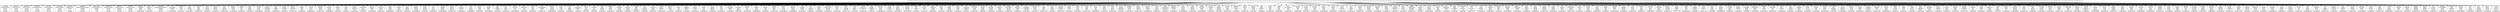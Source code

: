 digraph hash {
node [shape=record,width=.4,height=.4];
rankdir = TB;
 splines = polyline;
nodeZ[label= "<f0>|<f1>|<f2>|<f3>|<f4>|<f5>|<f6>|<f7>|<f8>|<f9>|<f10>|<f11>|<f12>|<f13>|<f14>|<f15>|<f16>|<f17>|<f18>|<f19>|<f20>|<f21>|<f22>|<f23>|<f24>|<f25>|<f26>|<f27>|<f28>|<f29>|<f30>|<f31>|<f32>|<f33>|<f34>|<f35>|<f36>|<f37>|<f38>|<f39>|<f40>|<f41>|<f42>|<f43>|<f44>|<f45>|<f46>|<f47>|<f48>|<f49>|<f50>|<f51>|<f52>|<f53>|<f54>|<f55>|<f56>|<f57>|<f58>|<f59>|<f60>|<f61>|<f62>|<f63>|<f64>|<f65>|<f66>|<f67>|<f68>|<f69>|<f70>|<f71>|<f72>|<f73>|<f74>|<f75>|<f76>|<f77>|<f78>|<f79>|<f80>|<f81>|<f82>|<f83>|<f84>|<f85>|<f86>|<f87>|<f88>|<f89>|<f90>|<f91>|<f92>|<f93>|<f94>|<f95>|<f96>|<f97>|<f98>|<f99>|<f100>|<f101>|<f102>|<f103>|<f104>|<f105>|<f106>|<f107>|<f108>|<f109>|<f110>|<f111>|<f112>|<f113>|<f114>|<f115>|<f116>|<f117>|<f118>|<f119>|<f120>|<f121>|<f122>|<f123>|<f124>|<f125>|<f126>|<f127>|<f128>|<f129>|<f130>|<f131>|<f132>|<f133>|<f134>|<f135>|<f136>|<f137>|<f138>|<f139>|<f140>|<f141>|<f142>|<f143>|<f144>|<f145>|<f146>|<f147>|<f148>|<f149>|<f150>|<f151>|<f152>|<f153>|<f154>|<f155>|<f156>|<f157>|<f158>|<f159>|<f160>|<f161>|<f162>|<f163>|<f164>|<f165>|<f166>|<f167>|<f168>|<f169>|<f170>|<f171>|<f172>|<f173>|<f174>|<f175>|<f176>|<f177>|<f178>|<f179>|<f180>|<f181>|<f182>|<f183>|<f184>|<f185>|<f186>|<f187>|<f188>|<f189>|<f190>|<f191>|<f192>|<f193>|<f194>|<f195>|<f196>|<f197>|<f198>|<f199>|<f200>|<f201>|<f202>|<f203>|<f204>|<f205>|<f206>|<f207>|<f208>|<f209>|<f210>|<f211>|<f212>|<f213>|<f214>|<f215>|<f216>|<f217>|<f218>|<f219>|<f220>|<f221>|<f222>|<f223>|<f224>|<f225>|<f226>|<f227>|<f228>|<f229>|<f230>|<f231>|<f232>|<f233>|<f234>|<f235>|<f236>|<f237>|<f238>|<f239>|<f240>|<f241>|<f242>|<f243>|<f244>|<f245>|<f246>|<f247>|<f248>|<f249>|<f250>|<f251>|<f252>|<f253>|<f254>|<f255>|<f256>|<f257>|<f258>|<f259>|<f260>|<f261>|<f262>|<f263>|<f264>|<f265>|<f266>|<f267>|<f268>|<f269>|<f270>|<f271>|<f272>|<f273>|<f274>|<f275>|<f276>|<f277>|<f278>|<f279>|<f280>|<f281>|<f282>|<f283>|<f284>|<f285>|<f286>|<f287>|<f288>|<f289>|<f290>|<f291>|<f292>|<f293>|<f294>|<f295>|<f296>|<f297>|<f298>|<f299>|<f300>|<f301>|<f302>|<f303>|<f304>|<f305>|<f306>|<f307>|<f308>|<f309>|<f310>|<f311>|<f312>|<f313>|<f314>|<f315>|<f316>|<f317>|<f318>|<f319>|<f320>|<f321>|<f322>|<f323>|<f324>|<f325>|<f326>|<f327>|<f328>|<f329>|<f330>|<f331>|<f332>|<f333>|<f334>|<f335>|<f336>|<f337>|<f338>|<f339>|<f340>|<f341>|<f342>|<f343>|<f344>|<f345>|<f346>|<f347>|<f348>|<f349>|<f350>|<f351>|<f352>|<f353>|<f354>|<f355>|<f356>|<f357>|<f358>|<f359>|<f360>|<f361>|<f362>|<f363>|<f364>|<f365>|<f366>|<f367>|<f368>|<f369>|<f370>|<f371>|<f372>|<f373>|<f374>|<f375>|<f376>|<f377>|<f378>|<f379>|<f380>|<f381>|<f382>|<f383>|<f384>|<f385>|<f386>|<f387>|<f388>|<f389>|<f390>|<f391>|<f392>|<f393>|<f394>|<f395>|<f396>|<f397>|<f398>|<f399>|<f400>|<f401>|<f402>|<f403>|<f404>|<f405>|<f406>|<f407>|<f408>|<f409>|<f410>|<f411>|<f412>|<f413>|<f414>|<f415>|<f416>|<f417>|<f418>|<f419>|<f420>|<f421>|<f422>|<f423>|<f424>|<f425>|<f426>|<f427>|<f428>|<f429>|<f430>|<f431>|<f432>|<f433>|<f434>|<f435>|<f436>|<f437>|<f438>|<f439>|<f440>|<f441>|<f442>|<f443>|<f444>|<f445>|<f446>|<f447>|<f448>|<f449>|<f450>|<f451>|<f452>|<f453>|<f454>|<f455>|<f456>|<f457>|<f458>|<f459>|<f460>|<f461>|<f462>|<f463>|<f464>|<f465>|<f466>|<f467>|<f468>|<f469>|<f470>|<f471>|<f472>|<f473>|<f474>|<f475>|<f476>|<f477>|<f478>|<f479>|<f480>|<f481>|<f482>|<f483>|<f484>|<f485>|<f486>|<f487>|<f488>|<f489>|<f490>|<f491>|<f492>|<f493>|<f494>|<f495>|<f496>|<f497>|<f498>|<f499>|<f500>|<f501>|<f502>|<f503>|<f504>|<f505>|<f506>|<f507>|<f508>|<f509>|<f510>|<f511>|<f512>|<f513>|<f514>|<f515>|<f516>|<f517>|<f518>|<f519>|<f520>|<f521>|<f522>|<f523>|<f524>|<f525>|<f526>|<f527>|<f528>|<f529>|<f530>|<f531>|<f532>|<f533>|<f534>|<f535>|<f536>|<f537>|<f538>|<f539>|<f540>|<f541>|<f542>|<f543>|<f544>|<f545>|<f546>|<f547>|<f548>|<f549>|<f550>|<f551>|<f552>|<f553>|<f554>|<f555>|<f556>|<f557>|<f558>|<f559>|<f560>|<f561>|<f562>|<f563>|<f564>|<f565>|<f566>|<f567>|<f568>|<f569>|<f570>|<f571>|<f572>|<f573>|<f574>|<f575>|<f576>|<f577>|<f578>|<f579>|<f580>|<f581>|<f582>|<f583>|<f584>|<f585>|<f586>|<f587>|<f588>|<f589>|<f590>|<f591>|<f592>|<f593>|<f594>|<f595>|<f596>|<f597>|<f598>|<f599>|<f600>|<f601>|<f602>|<f603>|<f604>|<f605>|<f606>|<f607>|<f608>|<f609>|<f610>|<f611>|<f612>|<f613>|<f614>|<f615>|<f616>|<f617>|<f618>|<f619>|<f620>|<f621>|<f622>|<f623>|<f624>|<f625>|<f626>|<f627>|<f628>|<f629>|<f630>|<f631>|<f632>|<f633>|<f634>|<f635>|<f636>|<f637>|<f638>|<f639>|<f640>|<f641>|<f642>|<f643>|<f644>|<f645>|<f646>|<f647>|<f648>|<f649>|<f650>|<f651>|<f652>|<f653>|<f654>|<f655>|<f656>|<f657>|<f658>|<f659>|<f660>|<f661>|<f662>|<f663>|<f664>|<f665>|<f666>|<f667>|<f668>|<f669>|<f670>|<f671>|<f672>|<f673>|<f674>|<f675>|<f676>|<f677>|<f678>|<f679>|<f680>|<f681>|<f682>|<f683>|<f684>|<f685>|<f686>|<f687>|<f688>|<f689>|<f690>|<f691>|<f692>|<f693>|<f694>|<f695>|<f696>|<f697>|<f698>|<f699>|<f700>|<f701>|<f702>|<f703>|<f704>|<f705>|<f706>|<f707>|<f708>"];
node0[label = "75869984\nAmberTamblyn\nHutton\n135.2\nima.jpg\n"];node1[label = "20501371\nAdamGilchrist\nCairns\n10.81\nima.jpg\n"];node2[label = "39485203\nAllenIverson\nStacey\n106.04\nima.jpg\n"];node3[label = "41680214\nElizabethBanks\nIles\n191.28\nima.jpg\n"];node4[label = "8370180\nBarry0Sanders\nEdge\n163.53\nima.jpg\n"];node5[label = "83701815\nBarrySanders\nEdge\n163.53\nima.jpg\n"];node6[label = "95725814\nGordieHowe\nStuart\n7.6\nima.jpg\n"];node7[label = "4669867\nWilliam7theConqueror\nBloggs\n176.78\nima.jpg\n"];node8[label = "89471491\nCYRUStheGREAT\nDickens\n10.06\n1.jpg\n"];node9[label = "20060753\nJohnF.Kennedy\nArcher\n95.68\nima.jpg\n"];node10[label = "76946337\nVladimirLenin\nConway\n163.37\nima.jpg\n"];node11[label = "7694678\nVladimir2Lenin\nConway\n163.37\nima.jpg\n"];node12[label = "8846977\nCampbell\nCheryl\n58.31\nimage/jpeg\n"];node13[label = "89351\nRoberts\nRuby\n70.14\nimage/tiff\n"];node14[label = "46698666\nWilliamtheConqueror\nBloggs\n176.78\nima.jpg\n"];node15[label = "7521\nAlexander\nRebecca\n9.13\nimage/png\n"];node16[label = "17088402\nFowler\nBrian\n1.49\nimage/gif\n"];node17[label = "5972\nShaw\nDonna\n777.99\nimage/png\n"];node18[label = "14599363\nRose\nMary\n54.93\nimage/x-tiff\n"];node19[label = "83865\nWood\nDonald\n83.35\nimage/tiff\n"];node20[label = "24082456\nMeyer\nPatricia\n87.95\nimage/tiff\n"];node21[label = "4234741\nBell\nMarilyn\n169.78\nimage/x-tiff\n"];node22[label = "2853233\nWilson\nMartin\n2.82\nimage/jpeg\n"];node23[label = "18889\nBryant\nEric\n46.77\nimage/tiff\n"];node24[label = "252636\nRoss\nJudith\n93.45\nimage/gif\n"];node25[label = "46366\nLarson\nLouise\n6.42\nimage/pjpeg\n"];node26[label = "416185\nNguyen\nJonathan\n567.39\nimage/gif\n"];node27[label = "9516866\nSims\nEugene\n8.84\nimage/jpeg\n"];node28[label = "455438\nMason\nTimothy\n73.18\nimage/gif\n"];node29[label = "6668766\nRamos\nKatherine\n55.77\nimage/x-tiff\n"];node30[label = "9184\nMoore\nMark\n4.45\nimage/png\n"];node31[label = "9172124\nTurner\nVictor\n95.22\nimage/pjpeg\n"];node32[label = "92869461\nHanson\nPhilip\n60.24\nimage/x-tiff\n"];node33[label = "10375\nBurton\nNancy\n241.68\nimage/jpeg\n"];node34[label = "9534\nBarnes\nFred\n297.59\nimage/tiff\n"];node36[label = "20505\nGrant\nSusan\n6.62\nimage/tiff\n"];node37[label = "50332628\nOwens\nMatthew\n96.8\nimage/png\n"];node38[label = "7189653\nArmstrong\nAnn\n668.27\nimage/gif\n"];node39[label = "548715\nWatson\nDenise\n45.5\nimage/jpeg\n"];node40[label = "2599\nRamirez\nDenise\n28.31\nimage/png\n"];node41[label = "6263\nMiller\nErnest\n53.83\nimage/pjpeg\n"];node42[label = "5016\nHolmes\nJulia\n99.32\nimage/tiff\n"];node43[label = "8722795\nKing\nSandra\n867.0\nimage/tiff\n"];node44[label = "28434\nMason\nMartin\n18.89\nimage/pjpeg\n"];node45[label = "187662\nMeyer\nGeorge\n633.47\nimage/tiff\n"];node49[label = "5773\nRice\nGary\n862.23\nimage/png\n"];node50[label = "795346\nBradley\nJohnny\n43.39\nimage/pjpeg\n"];node51[label = "3104478\nPorter\nPatricia\n109.52\nimage/x-tiff\n"];node52[label = "5687\nRivera\nBrandon\n61.17\nimage/pjpeg\n"];node53[label = "4183\nKim\nLouise\n724.49\nimage/jpeg\n"];node54[label = "41887\nFoster\nTodd\n12.83\nimage/png\n"];node55[label = "4006\nBrooks\nBilly\n0.73\nimage/pjpeg\n"];node56[label = "2809\nReed\nRichard\n42.66\nimage/gif\n"];node57[label = "64587510\nBell\nPaula\n26.37\nimage/png\n"];node58[label = "86990\nHarrison\nJudy\n1.71\nimage/pjpeg\n"];node64[label = "38367\nRobertson\nLois\n4.39\nimage/tiff\n"];node65[label = "525046\nLong\nJane\n6.49\nimage/png\n"];node66[label = "1092\nCunningham\nMarilyn\n6.53\nimage/x-tiff\n"];node67[label = "6160053\nWelch\nGerald\n140.46\nimage/pjpeg\n"];node68[label = "55569\nOlson\nAlan\n57.79\nimage/png\n"];node69[label = "8952633\nDay\nRobin\n46.34\nimage/png\n"];node70[label = "1997\nFerguson\nPatricia\n75.1\nimage/gif\n"];node71[label = "823714\nBlack\nAnn\n592.63\nimage/tiff\n"];node72[label = "5810\nEdwards\nEric\n62.84\nimage/gif\n"];node73[label = "294865\nReid\nPhillip\n20.85\nimage/gif\n"];node75[label = "93468624\nElliott\nBobby\n47.25\nimage/png\n"];node77[label = "9408\nMarshall\nCraig\n247.18\nimage/jpeg\n"];node78[label = "9449\nGonzales\nBonnie\n95.39\nimage/tiff\n"];node79[label = "23265098\nKelly\nJulie\n888.44\nimage/png\n"];node81[label = "49327\nCole\nRussell\n808.44\nimage/tiff\n"];node82[label = "71051\nGonzales\nCarolyn\n35.98\nimage/tiff\n"];node83[label = "786836\nPeters\nRonald\n35.17\nimage/x-tiff\n"];node84[label = "85059458\nRamos\nBruce\n7.39\nimage/tiff\n"];node85[label = "718776\nEvans\nSara\n1.24\nimage/tiff\n"];node86[label = "726529\nBowman\nAndrew\n53.12\nimage/gif\n"];node87[label = "7234\nMorris\nAntonio\n0.73\nimage/jpeg\n"];node88[label = "37750\nAdams\nTina\n83.31\nimage/png\n"];node89[label = "901177\nBanks\nBarbara\n99.13\nimage/png\n"];node90[label = "93455\nEllis\nIrene\n0.46\nimage/jpeg\n"];node100[label = "8797043\nMorrison\nMarilyn\n33.8\nimage/png\n"];node101[label = "765\nHarrison\nSusan\n985.51\nimage/gif\n"];node102[label = "7839963\nMoreno\nAmy\n2.52\nimage/x-tiff\n"];node103[label = "2003\nJohnson\nJose\n418.94\nimage/pjpeg\n"];node104[label = "44767\nDuncan\nAnn\n8.58\nimage/tiff\n"];node105[label = "9049886\nBurke\nHarry\n8.44\nimage/x-tiff\n"];node106[label = "80404126\nWard\nSandra\n1.29\nimage/pjpeg\n"];node107[label = "3003464\nSpencer\nKathy\n164.97\nimage/pjpeg\n"];node108[label = "7751\nGardner\nDenise\n74.45\nimage/png\n"];node109[label = "663\nCox\nEdward\n106.53\nimage/tiff\n"];node121[label = "3288\nHarvey\nBruce\n238.8\nimage/png\n"];node122[label = "3822459\nRichardson\nThomas\n552.58\nimage/jpeg\n"];node123[label = "4235157\nLynch\nIrene\n35.1\nimage/jpeg\n"];node124[label = "496007\nHicks\nTimothy\n907.89\nimage/x-tiff\n"];node125[label = "374160\nHall\nRobert\n687.9\nimage/tiff\n"];node126[label = "336559\nGutierrez\nJacqueline\n51.7\nimage/x-tiff\n"];node127[label = "2967\nJacobs\nMildred\n286.3\nimage/gif\n"];node128[label = "8871056\nHarvey\nKaren\n6.78\nimage/pjpeg\n"];node129[label = "24098\nAustin\nDorothy\n5.44\nimage/tiff\n"];node130[label = "239270\nDavis\nHelen\n683.14\nimage/jpeg\n"];node132[label = "875295\nBurton\nAnthony\n27.9\nimage/pjpeg\n"];node134[label = "6599553\nFox\nHarold\n3.41\nimage/gif\n"];node135[label = "7796\nWarren\nDonna\n2.6\nimage/tiff\n"];node136[label = "8391\nChapman\nGerald\n513.29\nimage/jpeg\n"];node139[label = "35710\nBerry\nSarah\n1.94\nimage/tiff\n"];node140[label = "6484\nKnight\nDaniel\n283.38\nimage/gif\n"];node141[label = "3336\nCarroll\nTeresa\n1.04\nimage/jpeg\n"];node144[label = "1278\nMendoza\nElizabeth\n86.02\nimage/gif\n"];node145[label = "99309361\nLawrence\nAaron\n81.81\nimage/tiff\n"];node146[label = "822430\nFrazier\nArthur\n39.06\nimage/gif\n"];node147[label = "7360\nHawkins\nRachel\n95.08\nimage/png\n"];node148[label = "4599\nPeterson\nHenry\n2.64\nimage/png\n"];node149[label = "1568697\nRichardson\nRichard\n442.62\nimage/x-tiff\n"];node150[label = "28818\nHawkins\nRussell\n6.85\nimage/png\n"];node151[label = "54790\nThompson\nKatherine\n740.86\nimage/png\n"];node152[label = "65675881\nHarvey\nBrian\n77.96\nimage/tiff\n"];node153[label = "345\nFrazier\nLarry\n813.87\nimage/x-tiff\n"];node169[label = "81545\nRyan\nPhyllis\n0.36\nimage/gif\n"];node170[label = "7785796\nMendoza\nKathleen\n4.75\nimage/x-tiff\n"];node171[label = "711921\nHayes\nNicole\n7.11\nimage/gif\n"];node172[label = "80914\nTaylor\nJerry\n93.04\nimage/jpeg\n"];node173[label = "647627\nScott\nLillian\n0.11\nimage/x-tiff\n"];node174[label = "85174\nDunn\nJoe\n29.98\nimage/jpeg\n"];node175[label = "8650\nLong\nSteve\n33.63\nimage/tiff\n"];node176[label = "6542\nScott\nJesse\n702.57\nimage/png\n"];node177[label = "41474\nAlvarez\nJonathan\n822.09\nimage/gif\n"];node178[label = "3309440\nMedina\nJames\n77.79\nimage/png\n"];node182[label = "56951\nGomez\nMildred\n48.55\nimage/x-tiff\n"];node184[label = "9752580\nReyes\nVirginia\n3.85\nimage/pjpeg\n"];node191[label = "945645\nOrtiz\nBrian\n826.17\nimage/png\n"];node193[label = "3804\nCrawford\nElizabeth\n442.82\nimage/gif\n"];node195[label = "9553041\nHawkins\nPatricia\n7.24\nimage/jpeg\n"];node196[label = "1535\nSnyder\nBruce\n96.69\nimage/pjpeg\n"];node197[label = "2289\nTucker\nDorothy\n84.81\nimage/x-tiff\n"];node198[label = "29666\nMorrison\nJames\n75.75\nimage/pjpeg\n"];node199[label = "193460\nColeman\nJanice\n19.32\nimage/tiff\n"];node200[label = "7688\nPhillips\nJohnny\n974.48\nimage/gif\n"];node201[label = "5223932\nPierce\nJanice\n22.04\nimage/x-tiff\n"];node202[label = "76989448\nNelson\nThomas\n7.02\nimage/gif\n"];node203[label = "32908\nRomero\nAnn\n8.43\nimage/x-tiff\n"];node204[label = "2496312\nBurton\nKathy\n74.72\nimage/gif\n"];node205[label = "3485\nLopez\nMildred\n48.71\nimage/tiff\n"];node225[label = "12545\nFlores\nJesse\n7.62\nimage/x-tiff\n"];node226[label = "9398\nReed\nJudy\n48.32\nimage/png\n"];node227[label = "9725\nMontgomery\nJudy\n71.46\nimage/x-tiff\n"];node228[label = "3471782\nPowell\nJulie\n4.1\nimage/jpeg\n"];node229[label = "327677\nWatkins\nAnnie\n971.63\nimage/gif\n"];node230[label = "14721543\nHowell\nLaura\n1.69\nimage/png\n"];node231[label = "10977\nWagner\nCarol\n54.55\nimage/pjpeg\n"];node232[label = "2978\nSnyder\nFred\n42.38\nimage/jpeg\n"];node233[label = "725103\nDavis\nChristina\n6.75\nimage/x-tiff\n"];node234[label = "37207\nRay\nDonald\n0.67\nimage/jpeg\n"];node252[label = "2957633\nGilbert\nAlice\n479.54\nimage/x-tiff\n"];node254[label = "20549488\nBurton\nKaren\n98.58\nimage/tiff\n"];node256[label = "24142326\nNguyen\nRuth\n1.21\nimage/jpeg\n"];node257[label = "30071\nKelley\nCarolyn\n0.08\nimage/jpeg\n"];node258[label = "13319\nGardner\nMargaret\n87.47\nimage/tiff\n"];node259[label = "9201\nGrant\nSteven\n5.28\nimage/tiff\n"];node260[label = "48094\nArmstrong\nKathleen\n30.98\nimage/x-tiff\n"];node261[label = "7788\nGeorge\nRuby\n990.68\nimage/gif\n"];node262[label = "18769\nWood\nBrenda\n76.76\nimage/pjpeg\n"];node263[label = "5242145\nFlores\nJose\n25.39\nimage/tiff\n"];node264[label = "23721\nRodriguez\nHoward\n9.8\nimage/gif\n"];node265[label = "4445\nWells\nJonathan\n0.92\nimage/tiff\n"];node289[label = "45442346\nCarr\nMichelle\n41.8\nimage/tiff\n"];node290[label = "514557\nCox\nLawrence\n7.01\nimage/x-tiff\n"];node291[label = "52903\nCook\nAnthony\n22.0\nimage/pjpeg\n"];node292[label = "54944\nSchmidt\nMaria\n90.26\nimage/jpeg\n"];node293[label = "3916198\nShaw\nAnnie\n62.1\nimage/gif\n"];node294[label = "1323722\nGonzales\nWalter\n72.63\nimage/pjpeg\n"];node295[label = "7869177\nWilliamson\nStephen\n7.35\nimage/pjpeg\n"];node296[label = "7344\nMiller\nFrances\n5.92\nimage/jpeg\n"];node297[label = "93414\nKelley\nBrenda\n10.56\nimage/png\n"];node298[label = "35455\nKnight\nDorothy\n26.03\nimage/x-tiff\n"];node315[label = "7258\nAdams\nHenry\n420.76\nimage/jpeg\n"];node317[label = "2379\nSullivan\nHarry\n2.19\nimage/png\n"];node319[label = "8917447\nHenderson\nWanda\n136.12\nimage/x-tiff\n"];node322[label = "7334\nWatson\nLinda\n5.2\nimage/tiff\n"];node323[label = "64602\nArnold\nSusan\n79.6\nimage/png\n"];node324[label = "77783\nMills\nFrank\n450.68\nimage/x-tiff\n"];node325[label = "70100\nFowler\nSean\n1.69\nimage/tiff\n"];node326[label = "7436346\nMoore\nPhyllis\n0.2\nimage/pjpeg\n"];node327[label = "1043\nRussell\nPatrick\n39.08\nimage/png\n"];node328[label = "7262\nPerez\nErnest\n4.58\nimage/x-tiff\n"];node329[label = "10339502\nRice\nJane\n98.25\nimage/png\n"];node330[label = "25401816\nMurray\nJack\n63.18\nimage/jpeg\n"];node331[label = "989818\nLawrence\nJohn\n156.07\nimage/gif\n"];node332[label = "6890578\nKnight\nRussell\n30.08\nimage/x-tiff\n"];node333[label = "9564\nJordan\nJoseph\n4.13\nimage/x-tiff\n"];node348[label = "209483\nAllen\nMark\n6.0\nimage/pjpeg\n"];node361[label = "6218\nBradley\nRebecca\n98.69\nimage/gif\n"];node362[label = "760931\nCarter\nMatthew\n3.3\nimage/x-tiff\n"];node363[label = "8626\nWard\nAdam\n87.84\nimage/gif\n"];node364[label = "8954\nThomas\nJimmy\n99.65\nimage/pjpeg\n"];node365[label = "245459\nBowman\nAnna\n58.02\nimage/tiff\n"];node366[label = "734541\nHarvey\nEdward\n3.74\nimage/png\n"];node367[label = "571545\nMarshall\nPaula\n34.88\nimage/gif\n"];node368[label = "99050742\nWilliamson\nKeith\n8.87\nimage/png\n"];node369[label = "9090998\nCole\nGloria\n7.49\nimage/png\n"];node370[label = "5710579\nAlexander\nLois\n2.71\nimage/png\n"];node380[label = "77981792\nRose\nBarbara\n9.6\nimage/pjpeg\n"];node382[label = "6557\nRose\nCynthia\n40.54\nimage/gif\n"];node384[label = "4628\nCampbell\nBrian\n25.22\nimage/jpeg\n"];node387[label = "7552\nWelch\nScott\n217.18\nimage/tiff\n"];node388[label = "6444\nRussell\nJudy\n67.77\nimage/png\n"];node389[label = "75565983\nEvans\nJanice\n8.75\nimage/jpeg\n"];node400[label = "89748946\nKim\nMatthew\n463.86\nimage/gif\n"];node401[label = "44774\nGarrett\nDeborah\n967.93\nimage/pjpeg\n"];node402[label = "9964788\nRamos\nJason\n53.32\nimage/gif\n"];node403[label = "35416162\nAustin\nAshley\n5.93\nimage/png\n"];node404[label = "1014540\nStephens\nJonathan\n33.83\nimage/tiff\n"];node405[label = "83677348\nSimpson\nBruce\n5.76\nimage/x-tiff\n"];node406[label = "90442\nMorris\nBruce\n38.91\nimage/pjpeg\n"];node407[label = "849658\nLittle\nAntonio\n15.93\nimage/tiff\n"];node408[label = "3543\nOlson\nRuby\n71.17\nimage/png\n"];node409[label = "69851\nFisher\nJoshua\n81.16\nimage/gif\n"];node433[label = "9804\nDean\nBenjamin\n58.07\nimage/png\n"];node441[label = "478132\nMcdonald\nPatricia\n43.19\nimage/x-tiff\n"];node442[label = "33497192\nBanks\nKathryn\n20.47\nimage/png\n"];node443[label = "7785\nDuncan\nGloria\n4.04\nimage/tiff\n"];node444[label = "3563560\nGarrett\nJames\n79.56\nimage/x-tiff\n"];node445[label = "366068\nHanson\nKatherine\n79.6\nimage/x-tiff\n"];node446[label = "92510\nAndrews\nEric\n2.58\nimage/gif\n"];node447[label = "11670\nGriffin\nJoseph\n7.37\nimage/png\n"];node448[label = "207\nRobinson\nNancy\n212.55\nimage/gif\n"];node449[label = "770198\nAllen\nJerry\n600.8\nimage/tiff\n"];node450[label = "89139436\nDunn\nSarah\n5.5\nimage/png\n"];node451[label = "42608\nFranklin\nRonald\n861.34\nimage/jpeg\n"];node454[label = "7562\nMills\nRobert\n1.72\nimage/x-tiff\n"];node455[label = "91667102\nHall\nMartin\n840.44\nimage/png\n"];node484[label = "36875493\nFranklin\nRussell\n65.19\nimage/png\n"];node485[label = "1860191\nDuncan\nRoger\n43.17\nimage/png\n"];node486[label = "13240\nRamos\nDaniel\n9.33\nimage/x-tiff\n"];node487[label = "28997444\nCarpenter\nRalph\n44.3\nimage/x-tiff\n"];node488[label = "6440514\nWilliams\nJeremy\n475.06\nimage/jpeg\n"];node489[label = "5666499\nWatson\nRaymond\n908.1\nimage/png\n"];node490[label = "7313\nFowler\nLouis\n893.59\nimage/pjpeg\n"];node491[label = "93106747\nPayne\nMary\n1.99\nimage/jpeg\n"];node492[label = "8098\nJackson\nNicole\n888.96\nimage/x-tiff\n"];node493[label = "420229\nJames\nAlbert\n35.21\nimage/jpeg\n"];node516[label = "7167863\nHowell\nWillie\n85.33\nimage/x-tiff\n"];node518[label = "25042\nSchmidt\nLisa\n21.96\nimage/pjpeg\n"];node520[label = "428286\nLawrence\nFred\n69.91\nimage/pjpeg\n"];node523[label = "45295\nPhillips\nCarolyn\n88.53\nimage/x-tiff\n"];node524[label = "5692\nCarter\nDenise\n0.05\nimage/jpeg\n"];node529[label = "7017873\nGibson\nRuby\n9.09\nimage/tiff\n"];node531[label = "9994538\nPerkins\nSean\n2.16\nimage/png\n"];node532[label = "5674509\nSchmidt\nBrenda\n419.35\nimage/tiff\n"];node533[label = "3674870\nCooper\nAshley\n488.66\nimage/png\n"];node534[label = "2092863\nMitchell\nTeresa\n683.13\nimage/jpeg\n"];node535[label = "1927\nWatkins\nBrenda\n605.74\nimage/jpeg\n"];node536[label = "8126451\nReyes\nCatherine\n5.48\nimage/x-tiff\n"];node537[label = "78890\nPerkins\nHenry\n252.31\nimage/x-tiff\n"];node538[label = "53673\nHoward\nMichael\n54.35\nimage/gif\n"];node576[label = "83273163\nPeterson\nSteven\n7.48\nimage/tiff\n"];node578[label = "7121\nBrown\nJudy\n74.28\nimage/gif\n"];node579[label = "89771956\nWagner\nJohnny\n3.64\nimage/pjpeg\n"];node580[label = "619035\nPeters\nMartha\n39.77\nimage/jpeg\n"];node583[label = "35209327\nPeters\nNicholas\n942.4\nimage/gif\n"];node584[label = "8332136\nMccoy\nCarl\n4.1\nimage/tiff\n"];node585[label = "275604\nDiaz\nDonna\n83.97\nimage/pjpeg\n"];node587[label = "825275\nAndrews\nBrian\n1.18\nimage/tiff\n"];node589[label = "28428\nLee\nStephen\n42.83\nimage/x-tiff\n"];node594[label = "32921675\nBradley\nChristina\n31.05\nimage/tiff\n"];node595[label = "9484\nLopez\nBrandon\n8.87\nimage/pjpeg\n"];node625[label = "58722958\nPierce\nDorothy\n4.19\nimage/x-tiff\n"];node627[label = "806216\nHamilton\nAngela\n11.75\nimage/pjpeg\n"];node628[label = "5281\nCarter\nBrenda\n1.45\nimage/png\n"];node629[label = "5569\nPerez\nDebra\n961.74\nimage/x-tiff\n"];node632[label = "1648439\nWard\nJanice\n293.83\nimage/pjpeg\n"];node633[label = "385963\nRomero\nHarry\n1.72\nimage/x-tiff\n"];node634[label = "700639\nJohnston\nIrene\n729.43\nimage/tiff\n"];node660[label = "6389601\nRogers\nMarilyn\n497.64\nimage/x-tiff\n"];node662[label = "5693189\nTaylor\nEdward\n46.52\nimage/jpeg\n"];node668[label = "6157\nOwens\nBeverly\n350.9\nimage/tiff\n"];node676[label = "7060620\nCunningham\nMaria\n85.35\nimage/jpeg\n"];node678[label = "5096256\nDean\nMatthew\n612.71\nimage/png\n"];node679[label = "41825211\nSnyder\nJustin\n2.39\nimage/pjpeg\n"];node680[label = "357197\nRuiz\nDoris\n244.54\nimage/jpeg\n"];node683[label = "6077\nPerry\nMartha\n845.88\nimage/tiff\n"];node684[label = "5331227\nSmith\nShirley\n23.42\nimage/jpeg\n"];node685[label = "2741438\nCarter\nSteven\n840.5\nimage/png\n"];nodeZ:f0->node0;
nodeZ:f1->node1;
nodeZ:f2->node2;
nodeZ:f3->node3;
nodeZ:f4->node4;
nodeZ:f5->node5;
nodeZ:f6->node6;
nodeZ:f7->node7;
nodeZ:f8->node8;
nodeZ:f9->node9;
nodeZ:f10->node10;
nodeZ:f11->node11;
nodeZ:f12->node12;
nodeZ:f13->node13;
nodeZ:f14->node14;
nodeZ:f15->node15;
nodeZ:f16->node16;
nodeZ:f17->node17;
nodeZ:f18->node18;
nodeZ:f19->node19;
nodeZ:f20->node20;
nodeZ:f21->node21;
nodeZ:f22->node22;
nodeZ:f23->node23;
nodeZ:f24->node24;
nodeZ:f25->node25;
nodeZ:f26->node26;
nodeZ:f27->node27;
nodeZ:f28->node28;
nodeZ:f29->node29;
nodeZ:f30->node30;
nodeZ:f31->node31;
nodeZ:f32->node32;
nodeZ:f33->node33;
nodeZ:f34->node34;
nodeZ:f36->node36;
nodeZ:f37->node37;
nodeZ:f38->node38;
nodeZ:f39->node39;
nodeZ:f40->node40;
nodeZ:f41->node41;
nodeZ:f42->node42;
nodeZ:f43->node43;
nodeZ:f44->node44;
nodeZ:f45->node45;
nodeZ:f49->node49;
nodeZ:f50->node50;
nodeZ:f51->node51;
nodeZ:f52->node52;
nodeZ:f53->node53;
nodeZ:f54->node54;
nodeZ:f55->node55;
nodeZ:f56->node56;
nodeZ:f57->node57;
nodeZ:f58->node58;
nodeZ:f64->node64;
nodeZ:f65->node65;
nodeZ:f66->node66;
nodeZ:f67->node67;
nodeZ:f68->node68;
nodeZ:f69->node69;
nodeZ:f70->node70;
nodeZ:f71->node71;
nodeZ:f72->node72;
nodeZ:f73->node73;
nodeZ:f75->node75;
nodeZ:f77->node77;
nodeZ:f78->node78;
nodeZ:f79->node79;
nodeZ:f81->node81;
nodeZ:f82->node82;
nodeZ:f83->node83;
nodeZ:f84->node84;
nodeZ:f85->node85;
nodeZ:f86->node86;
nodeZ:f87->node87;
nodeZ:f88->node88;
nodeZ:f89->node89;
nodeZ:f90->node90;
nodeZ:f100->node100;
nodeZ:f101->node101;
nodeZ:f102->node102;
nodeZ:f103->node103;
nodeZ:f104->node104;
nodeZ:f105->node105;
nodeZ:f106->node106;
nodeZ:f107->node107;
nodeZ:f108->node108;
nodeZ:f109->node109;
nodeZ:f121->node121;
nodeZ:f122->node122;
nodeZ:f123->node123;
nodeZ:f124->node124;
nodeZ:f125->node125;
nodeZ:f126->node126;
nodeZ:f127->node127;
nodeZ:f128->node128;
nodeZ:f129->node129;
nodeZ:f130->node130;
nodeZ:f132->node132;
nodeZ:f134->node134;
nodeZ:f135->node135;
nodeZ:f136->node136;
nodeZ:f139->node139;
nodeZ:f140->node140;
nodeZ:f141->node141;
nodeZ:f144->node144;
nodeZ:f145->node145;
nodeZ:f146->node146;
nodeZ:f147->node147;
nodeZ:f148->node148;
nodeZ:f149->node149;
nodeZ:f150->node150;
nodeZ:f151->node151;
nodeZ:f152->node152;
nodeZ:f153->node153;
nodeZ:f169->node169;
nodeZ:f170->node170;
nodeZ:f171->node171;
nodeZ:f172->node172;
nodeZ:f173->node173;
nodeZ:f174->node174;
nodeZ:f175->node175;
nodeZ:f176->node176;
nodeZ:f177->node177;
nodeZ:f178->node178;
nodeZ:f182->node182;
nodeZ:f184->node184;
nodeZ:f191->node191;
nodeZ:f193->node193;
nodeZ:f195->node195;
nodeZ:f196->node196;
nodeZ:f197->node197;
nodeZ:f198->node198;
nodeZ:f199->node199;
nodeZ:f200->node200;
nodeZ:f201->node201;
nodeZ:f202->node202;
nodeZ:f203->node203;
nodeZ:f204->node204;
nodeZ:f205->node205;
nodeZ:f225->node225;
nodeZ:f226->node226;
nodeZ:f227->node227;
nodeZ:f228->node228;
nodeZ:f229->node229;
nodeZ:f230->node230;
nodeZ:f231->node231;
nodeZ:f232->node232;
nodeZ:f233->node233;
nodeZ:f234->node234;
nodeZ:f252->node252;
nodeZ:f254->node254;
nodeZ:f256->node256;
nodeZ:f257->node257;
nodeZ:f258->node258;
nodeZ:f259->node259;
nodeZ:f260->node260;
nodeZ:f261->node261;
nodeZ:f262->node262;
nodeZ:f263->node263;
nodeZ:f264->node264;
nodeZ:f265->node265;
nodeZ:f289->node289;
nodeZ:f290->node290;
nodeZ:f291->node291;
nodeZ:f292->node292;
nodeZ:f293->node293;
nodeZ:f294->node294;
nodeZ:f295->node295;
nodeZ:f296->node296;
nodeZ:f297->node297;
nodeZ:f298->node298;
nodeZ:f315->node315;
nodeZ:f317->node317;
nodeZ:f319->node319;
nodeZ:f322->node322;
nodeZ:f323->node323;
nodeZ:f324->node324;
nodeZ:f325->node325;
nodeZ:f326->node326;
nodeZ:f327->node327;
nodeZ:f328->node328;
nodeZ:f329->node329;
nodeZ:f330->node330;
nodeZ:f331->node331;
nodeZ:f332->node332;
nodeZ:f333->node333;
nodeZ:f348->node348;
nodeZ:f361->node361;
nodeZ:f362->node362;
nodeZ:f363->node363;
nodeZ:f364->node364;
nodeZ:f365->node365;
nodeZ:f366->node366;
nodeZ:f367->node367;
nodeZ:f368->node368;
nodeZ:f369->node369;
nodeZ:f370->node370;
nodeZ:f380->node380;
nodeZ:f382->node382;
nodeZ:f384->node384;
nodeZ:f387->node387;
nodeZ:f388->node388;
nodeZ:f389->node389;
nodeZ:f400->node400;
nodeZ:f401->node401;
nodeZ:f402->node402;
nodeZ:f403->node403;
nodeZ:f404->node404;
nodeZ:f405->node405;
nodeZ:f406->node406;
nodeZ:f407->node407;
nodeZ:f408->node408;
nodeZ:f409->node409;
nodeZ:f433->node433;
nodeZ:f441->node441;
nodeZ:f442->node442;
nodeZ:f443->node443;
nodeZ:f444->node444;
nodeZ:f445->node445;
nodeZ:f446->node446;
nodeZ:f447->node447;
nodeZ:f448->node448;
nodeZ:f449->node449;
nodeZ:f450->node450;
nodeZ:f451->node451;
nodeZ:f454->node454;
nodeZ:f455->node455;
nodeZ:f484->node484;
nodeZ:f485->node485;
nodeZ:f486->node486;
nodeZ:f487->node487;
nodeZ:f488->node488;
nodeZ:f489->node489;
nodeZ:f490->node490;
nodeZ:f491->node491;
nodeZ:f492->node492;
nodeZ:f493->node493;
nodeZ:f516->node516;
nodeZ:f518->node518;
nodeZ:f520->node520;
nodeZ:f523->node523;
nodeZ:f524->node524;
nodeZ:f529->node529;
nodeZ:f531->node531;
nodeZ:f532->node532;
nodeZ:f533->node533;
nodeZ:f534->node534;
nodeZ:f535->node535;
nodeZ:f536->node536;
nodeZ:f537->node537;
nodeZ:f538->node538;
nodeZ:f576->node576;
nodeZ:f578->node578;
nodeZ:f579->node579;
nodeZ:f580->node580;
nodeZ:f583->node583;
nodeZ:f584->node584;
nodeZ:f585->node585;
nodeZ:f587->node587;
nodeZ:f589->node589;
nodeZ:f594->node594;
nodeZ:f595->node595;
nodeZ:f625->node625;
nodeZ:f627->node627;
nodeZ:f628->node628;
nodeZ:f629->node629;
nodeZ:f632->node632;
nodeZ:f633->node633;
nodeZ:f634->node634;
nodeZ:f660->node660;
nodeZ:f662->node662;
nodeZ:f668->node668;
nodeZ:f676->node676;
nodeZ:f678->node678;
nodeZ:f679->node679;
nodeZ:f680->node680;
nodeZ:f683->node683;
nodeZ:f684->node684;
nodeZ:f685->node685;
}